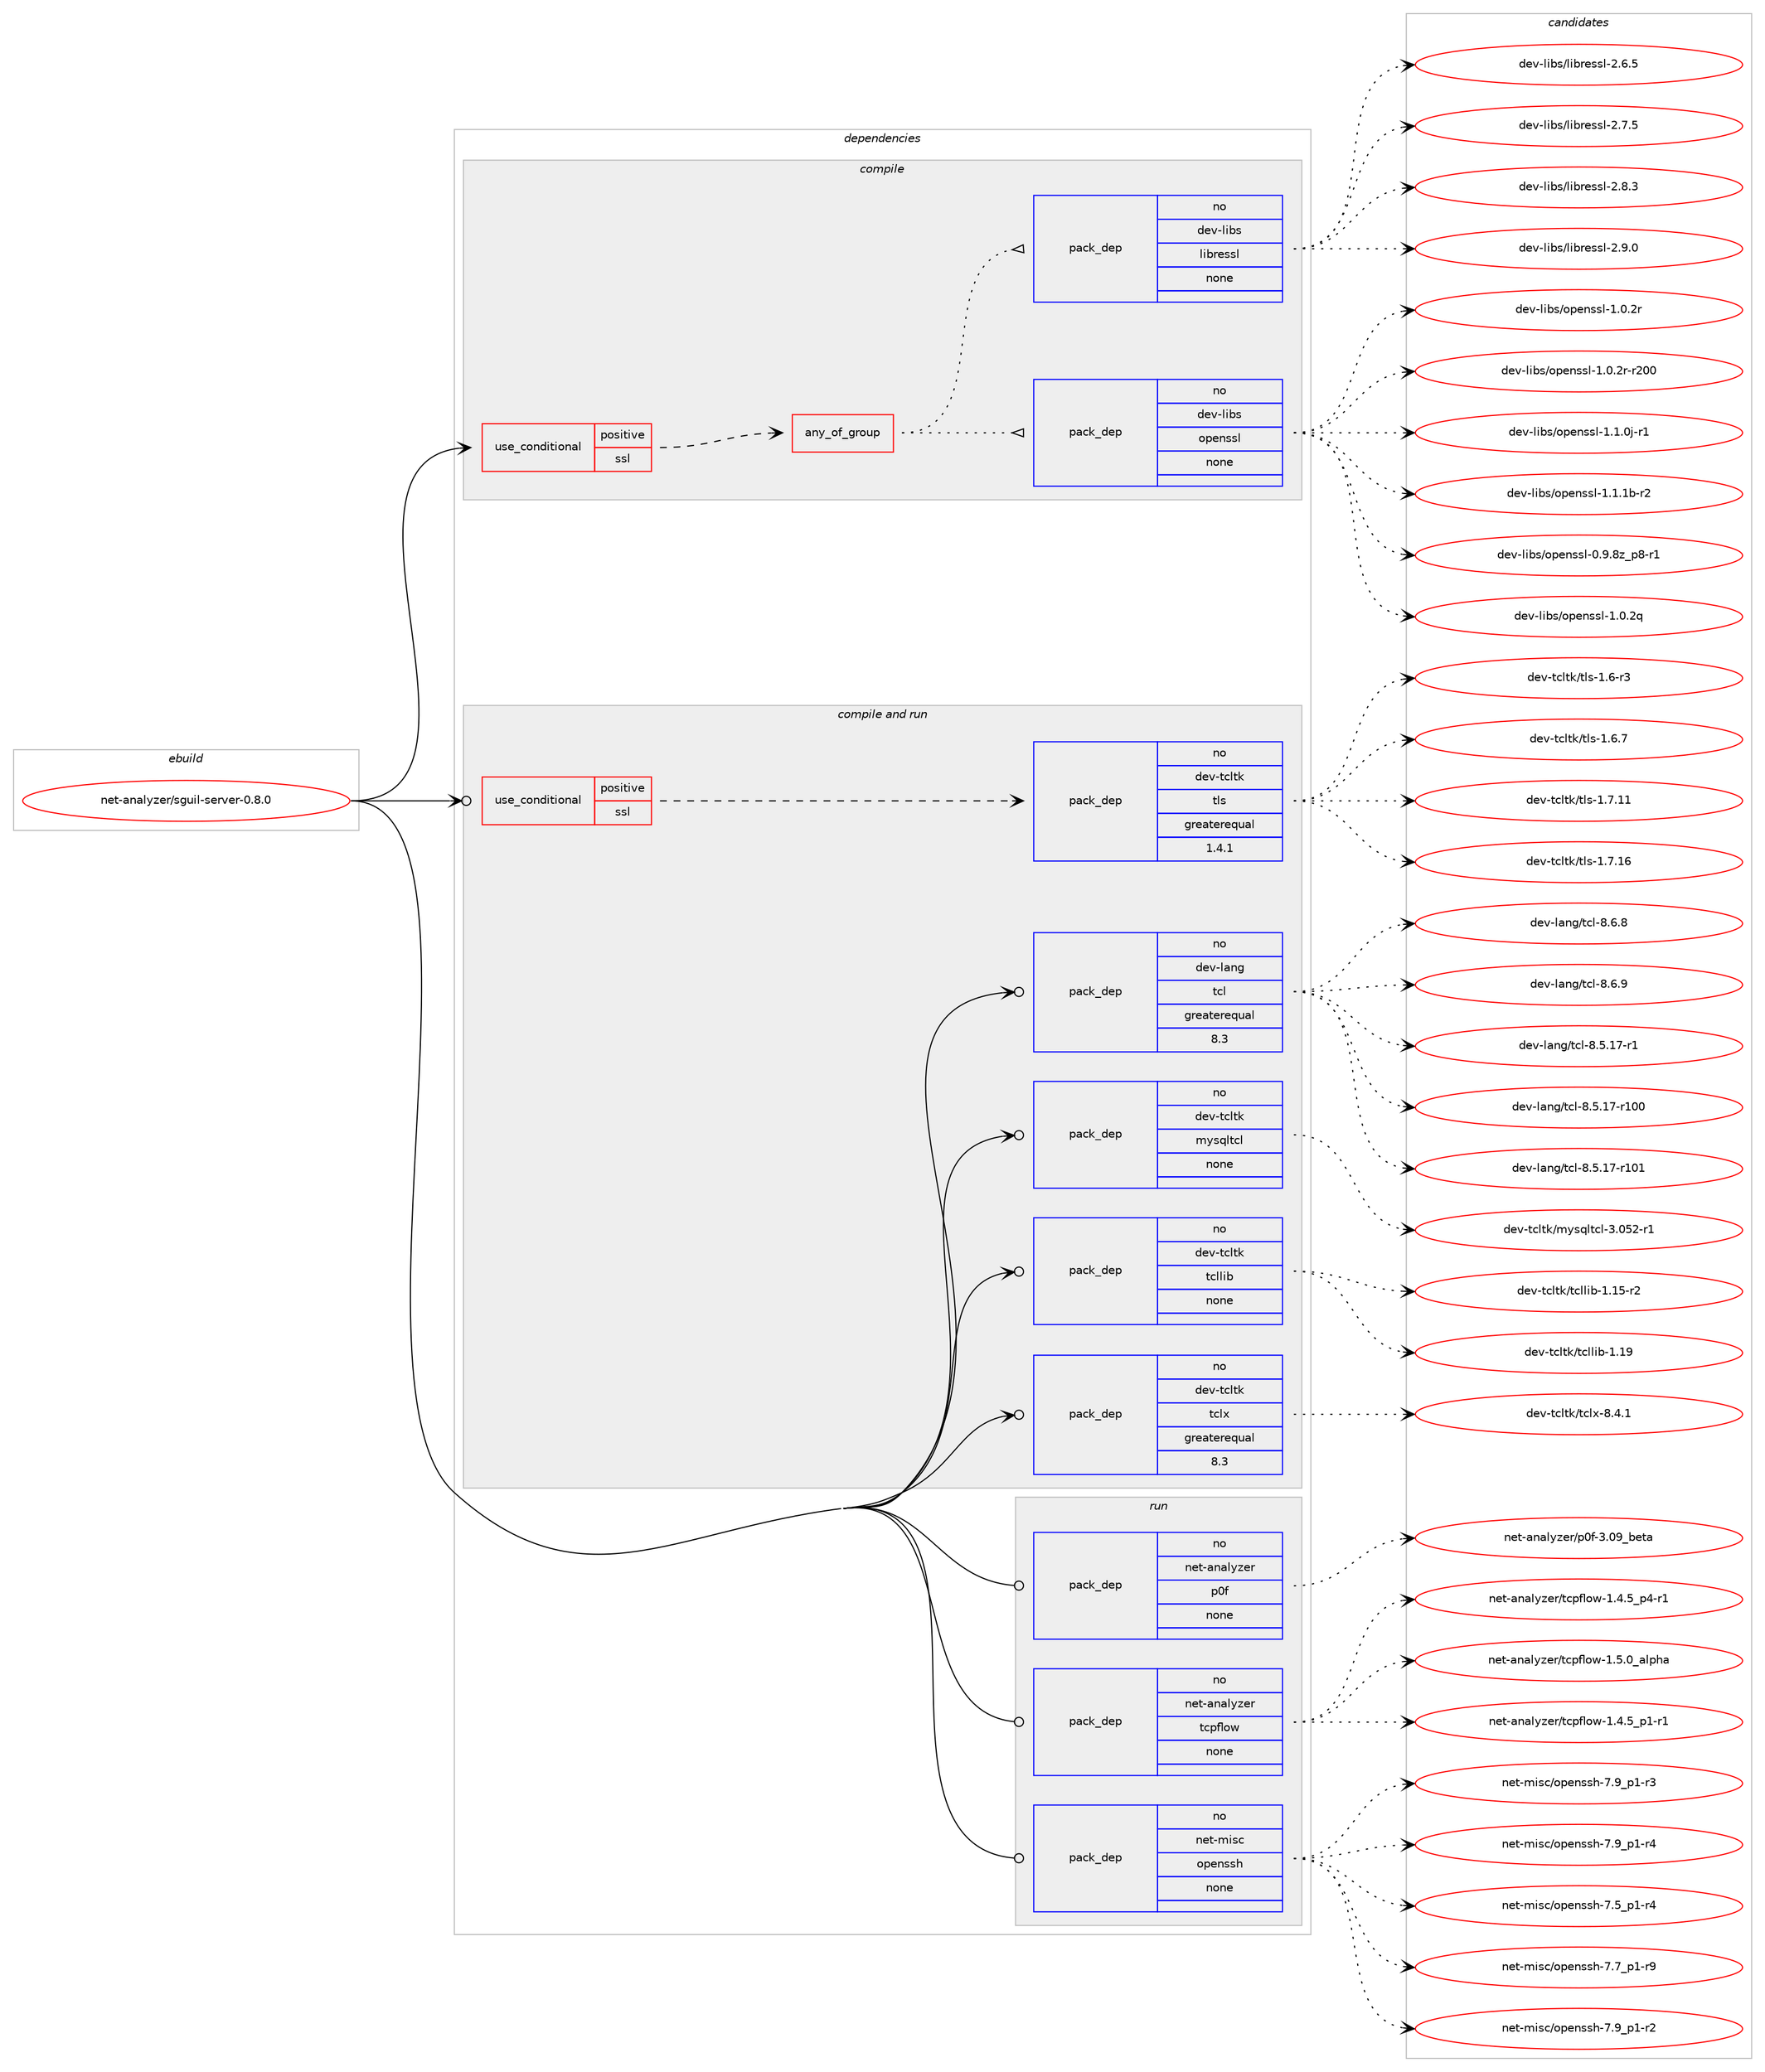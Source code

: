 digraph prolog {

# *************
# Graph options
# *************

newrank=true;
concentrate=true;
compound=true;
graph [rankdir=LR,fontname=Helvetica,fontsize=10,ranksep=1.5];#, ranksep=2.5, nodesep=0.2];
edge  [arrowhead=vee];
node  [fontname=Helvetica,fontsize=10];

# **********
# The ebuild
# **********

subgraph cluster_leftcol {
color=gray;
rank=same;
label=<<i>ebuild</i>>;
id [label="net-analyzer/sguil-server-0.8.0", color=red, width=4, href="../net-analyzer/sguil-server-0.8.0.svg"];
}

# ****************
# The dependencies
# ****************

subgraph cluster_midcol {
color=gray;
label=<<i>dependencies</i>>;
subgraph cluster_compile {
fillcolor="#eeeeee";
style=filled;
label=<<i>compile</i>>;
subgraph cond442645 {
dependency1646911 [label=<<TABLE BORDER="0" CELLBORDER="1" CELLSPACING="0" CELLPADDING="4"><TR><TD ROWSPAN="3" CELLPADDING="10">use_conditional</TD></TR><TR><TD>positive</TD></TR><TR><TD>ssl</TD></TR></TABLE>>, shape=none, color=red];
subgraph any25869 {
dependency1646912 [label=<<TABLE BORDER="0" CELLBORDER="1" CELLSPACING="0" CELLPADDING="4"><TR><TD CELLPADDING="10">any_of_group</TD></TR></TABLE>>, shape=none, color=red];subgraph pack1177622 {
dependency1646913 [label=<<TABLE BORDER="0" CELLBORDER="1" CELLSPACING="0" CELLPADDING="4" WIDTH="220"><TR><TD ROWSPAN="6" CELLPADDING="30">pack_dep</TD></TR><TR><TD WIDTH="110">no</TD></TR><TR><TD>dev-libs</TD></TR><TR><TD>openssl</TD></TR><TR><TD>none</TD></TR><TR><TD></TD></TR></TABLE>>, shape=none, color=blue];
}
dependency1646912:e -> dependency1646913:w [weight=20,style="dotted",arrowhead="oinv"];
subgraph pack1177623 {
dependency1646914 [label=<<TABLE BORDER="0" CELLBORDER="1" CELLSPACING="0" CELLPADDING="4" WIDTH="220"><TR><TD ROWSPAN="6" CELLPADDING="30">pack_dep</TD></TR><TR><TD WIDTH="110">no</TD></TR><TR><TD>dev-libs</TD></TR><TR><TD>libressl</TD></TR><TR><TD>none</TD></TR><TR><TD></TD></TR></TABLE>>, shape=none, color=blue];
}
dependency1646912:e -> dependency1646914:w [weight=20,style="dotted",arrowhead="oinv"];
}
dependency1646911:e -> dependency1646912:w [weight=20,style="dashed",arrowhead="vee"];
}
id:e -> dependency1646911:w [weight=20,style="solid",arrowhead="vee"];
}
subgraph cluster_compileandrun {
fillcolor="#eeeeee";
style=filled;
label=<<i>compile and run</i>>;
subgraph cond442646 {
dependency1646915 [label=<<TABLE BORDER="0" CELLBORDER="1" CELLSPACING="0" CELLPADDING="4"><TR><TD ROWSPAN="3" CELLPADDING="10">use_conditional</TD></TR><TR><TD>positive</TD></TR><TR><TD>ssl</TD></TR></TABLE>>, shape=none, color=red];
subgraph pack1177624 {
dependency1646916 [label=<<TABLE BORDER="0" CELLBORDER="1" CELLSPACING="0" CELLPADDING="4" WIDTH="220"><TR><TD ROWSPAN="6" CELLPADDING="30">pack_dep</TD></TR><TR><TD WIDTH="110">no</TD></TR><TR><TD>dev-tcltk</TD></TR><TR><TD>tls</TD></TR><TR><TD>greaterequal</TD></TR><TR><TD>1.4.1</TD></TR></TABLE>>, shape=none, color=blue];
}
dependency1646915:e -> dependency1646916:w [weight=20,style="dashed",arrowhead="vee"];
}
id:e -> dependency1646915:w [weight=20,style="solid",arrowhead="odotvee"];
subgraph pack1177625 {
dependency1646917 [label=<<TABLE BORDER="0" CELLBORDER="1" CELLSPACING="0" CELLPADDING="4" WIDTH="220"><TR><TD ROWSPAN="6" CELLPADDING="30">pack_dep</TD></TR><TR><TD WIDTH="110">no</TD></TR><TR><TD>dev-lang</TD></TR><TR><TD>tcl</TD></TR><TR><TD>greaterequal</TD></TR><TR><TD>8.3</TD></TR></TABLE>>, shape=none, color=blue];
}
id:e -> dependency1646917:w [weight=20,style="solid",arrowhead="odotvee"];
subgraph pack1177626 {
dependency1646918 [label=<<TABLE BORDER="0" CELLBORDER="1" CELLSPACING="0" CELLPADDING="4" WIDTH="220"><TR><TD ROWSPAN="6" CELLPADDING="30">pack_dep</TD></TR><TR><TD WIDTH="110">no</TD></TR><TR><TD>dev-tcltk</TD></TR><TR><TD>mysqltcl</TD></TR><TR><TD>none</TD></TR><TR><TD></TD></TR></TABLE>>, shape=none, color=blue];
}
id:e -> dependency1646918:w [weight=20,style="solid",arrowhead="odotvee"];
subgraph pack1177627 {
dependency1646919 [label=<<TABLE BORDER="0" CELLBORDER="1" CELLSPACING="0" CELLPADDING="4" WIDTH="220"><TR><TD ROWSPAN="6" CELLPADDING="30">pack_dep</TD></TR><TR><TD WIDTH="110">no</TD></TR><TR><TD>dev-tcltk</TD></TR><TR><TD>tcllib</TD></TR><TR><TD>none</TD></TR><TR><TD></TD></TR></TABLE>>, shape=none, color=blue];
}
id:e -> dependency1646919:w [weight=20,style="solid",arrowhead="odotvee"];
subgraph pack1177628 {
dependency1646920 [label=<<TABLE BORDER="0" CELLBORDER="1" CELLSPACING="0" CELLPADDING="4" WIDTH="220"><TR><TD ROWSPAN="6" CELLPADDING="30">pack_dep</TD></TR><TR><TD WIDTH="110">no</TD></TR><TR><TD>dev-tcltk</TD></TR><TR><TD>tclx</TD></TR><TR><TD>greaterequal</TD></TR><TR><TD>8.3</TD></TR></TABLE>>, shape=none, color=blue];
}
id:e -> dependency1646920:w [weight=20,style="solid",arrowhead="odotvee"];
}
subgraph cluster_run {
fillcolor="#eeeeee";
style=filled;
label=<<i>run</i>>;
subgraph pack1177629 {
dependency1646921 [label=<<TABLE BORDER="0" CELLBORDER="1" CELLSPACING="0" CELLPADDING="4" WIDTH="220"><TR><TD ROWSPAN="6" CELLPADDING="30">pack_dep</TD></TR><TR><TD WIDTH="110">no</TD></TR><TR><TD>net-analyzer</TD></TR><TR><TD>p0f</TD></TR><TR><TD>none</TD></TR><TR><TD></TD></TR></TABLE>>, shape=none, color=blue];
}
id:e -> dependency1646921:w [weight=20,style="solid",arrowhead="odot"];
subgraph pack1177630 {
dependency1646922 [label=<<TABLE BORDER="0" CELLBORDER="1" CELLSPACING="0" CELLPADDING="4" WIDTH="220"><TR><TD ROWSPAN="6" CELLPADDING="30">pack_dep</TD></TR><TR><TD WIDTH="110">no</TD></TR><TR><TD>net-analyzer</TD></TR><TR><TD>tcpflow</TD></TR><TR><TD>none</TD></TR><TR><TD></TD></TR></TABLE>>, shape=none, color=blue];
}
id:e -> dependency1646922:w [weight=20,style="solid",arrowhead="odot"];
subgraph pack1177631 {
dependency1646923 [label=<<TABLE BORDER="0" CELLBORDER="1" CELLSPACING="0" CELLPADDING="4" WIDTH="220"><TR><TD ROWSPAN="6" CELLPADDING="30">pack_dep</TD></TR><TR><TD WIDTH="110">no</TD></TR><TR><TD>net-misc</TD></TR><TR><TD>openssh</TD></TR><TR><TD>none</TD></TR><TR><TD></TD></TR></TABLE>>, shape=none, color=blue];
}
id:e -> dependency1646923:w [weight=20,style="solid",arrowhead="odot"];
}
}

# **************
# The candidates
# **************

subgraph cluster_choices {
rank=same;
color=gray;
label=<<i>candidates</i>>;

subgraph choice1177622 {
color=black;
nodesep=1;
choice10010111845108105981154711111210111011511510845484657465612295112564511449 [label="dev-libs/openssl-0.9.8z_p8-r1", color=red, width=4,href="../dev-libs/openssl-0.9.8z_p8-r1.svg"];
choice100101118451081059811547111112101110115115108454946484650113 [label="dev-libs/openssl-1.0.2q", color=red, width=4,href="../dev-libs/openssl-1.0.2q.svg"];
choice100101118451081059811547111112101110115115108454946484650114 [label="dev-libs/openssl-1.0.2r", color=red, width=4,href="../dev-libs/openssl-1.0.2r.svg"];
choice10010111845108105981154711111210111011511510845494648465011445114504848 [label="dev-libs/openssl-1.0.2r-r200", color=red, width=4,href="../dev-libs/openssl-1.0.2r-r200.svg"];
choice1001011184510810598115471111121011101151151084549464946481064511449 [label="dev-libs/openssl-1.1.0j-r1", color=red, width=4,href="../dev-libs/openssl-1.1.0j-r1.svg"];
choice100101118451081059811547111112101110115115108454946494649984511450 [label="dev-libs/openssl-1.1.1b-r2", color=red, width=4,href="../dev-libs/openssl-1.1.1b-r2.svg"];
dependency1646913:e -> choice10010111845108105981154711111210111011511510845484657465612295112564511449:w [style=dotted,weight="100"];
dependency1646913:e -> choice100101118451081059811547111112101110115115108454946484650113:w [style=dotted,weight="100"];
dependency1646913:e -> choice100101118451081059811547111112101110115115108454946484650114:w [style=dotted,weight="100"];
dependency1646913:e -> choice10010111845108105981154711111210111011511510845494648465011445114504848:w [style=dotted,weight="100"];
dependency1646913:e -> choice1001011184510810598115471111121011101151151084549464946481064511449:w [style=dotted,weight="100"];
dependency1646913:e -> choice100101118451081059811547111112101110115115108454946494649984511450:w [style=dotted,weight="100"];
}
subgraph choice1177623 {
color=black;
nodesep=1;
choice10010111845108105981154710810598114101115115108455046544653 [label="dev-libs/libressl-2.6.5", color=red, width=4,href="../dev-libs/libressl-2.6.5.svg"];
choice10010111845108105981154710810598114101115115108455046554653 [label="dev-libs/libressl-2.7.5", color=red, width=4,href="../dev-libs/libressl-2.7.5.svg"];
choice10010111845108105981154710810598114101115115108455046564651 [label="dev-libs/libressl-2.8.3", color=red, width=4,href="../dev-libs/libressl-2.8.3.svg"];
choice10010111845108105981154710810598114101115115108455046574648 [label="dev-libs/libressl-2.9.0", color=red, width=4,href="../dev-libs/libressl-2.9.0.svg"];
dependency1646914:e -> choice10010111845108105981154710810598114101115115108455046544653:w [style=dotted,weight="100"];
dependency1646914:e -> choice10010111845108105981154710810598114101115115108455046554653:w [style=dotted,weight="100"];
dependency1646914:e -> choice10010111845108105981154710810598114101115115108455046564651:w [style=dotted,weight="100"];
dependency1646914:e -> choice10010111845108105981154710810598114101115115108455046574648:w [style=dotted,weight="100"];
}
subgraph choice1177624 {
color=black;
nodesep=1;
choice100101118451169910811610747116108115454946544511451 [label="dev-tcltk/tls-1.6-r3", color=red, width=4,href="../dev-tcltk/tls-1.6-r3.svg"];
choice100101118451169910811610747116108115454946544655 [label="dev-tcltk/tls-1.6.7", color=red, width=4,href="../dev-tcltk/tls-1.6.7.svg"];
choice10010111845116991081161074711610811545494655464949 [label="dev-tcltk/tls-1.7.11", color=red, width=4,href="../dev-tcltk/tls-1.7.11.svg"];
choice10010111845116991081161074711610811545494655464954 [label="dev-tcltk/tls-1.7.16", color=red, width=4,href="../dev-tcltk/tls-1.7.16.svg"];
dependency1646916:e -> choice100101118451169910811610747116108115454946544511451:w [style=dotted,weight="100"];
dependency1646916:e -> choice100101118451169910811610747116108115454946544655:w [style=dotted,weight="100"];
dependency1646916:e -> choice10010111845116991081161074711610811545494655464949:w [style=dotted,weight="100"];
dependency1646916:e -> choice10010111845116991081161074711610811545494655464954:w [style=dotted,weight="100"];
}
subgraph choice1177625 {
color=black;
nodesep=1;
choice10010111845108971101034711699108455646534649554511449 [label="dev-lang/tcl-8.5.17-r1", color=red, width=4,href="../dev-lang/tcl-8.5.17-r1.svg"];
choice100101118451089711010347116991084556465346495545114494848 [label="dev-lang/tcl-8.5.17-r100", color=red, width=4,href="../dev-lang/tcl-8.5.17-r100.svg"];
choice100101118451089711010347116991084556465346495545114494849 [label="dev-lang/tcl-8.5.17-r101", color=red, width=4,href="../dev-lang/tcl-8.5.17-r101.svg"];
choice10010111845108971101034711699108455646544656 [label="dev-lang/tcl-8.6.8", color=red, width=4,href="../dev-lang/tcl-8.6.8.svg"];
choice10010111845108971101034711699108455646544657 [label="dev-lang/tcl-8.6.9", color=red, width=4,href="../dev-lang/tcl-8.6.9.svg"];
dependency1646917:e -> choice10010111845108971101034711699108455646534649554511449:w [style=dotted,weight="100"];
dependency1646917:e -> choice100101118451089711010347116991084556465346495545114494848:w [style=dotted,weight="100"];
dependency1646917:e -> choice100101118451089711010347116991084556465346495545114494849:w [style=dotted,weight="100"];
dependency1646917:e -> choice10010111845108971101034711699108455646544656:w [style=dotted,weight="100"];
dependency1646917:e -> choice10010111845108971101034711699108455646544657:w [style=dotted,weight="100"];
}
subgraph choice1177626 {
color=black;
nodesep=1;
choice100101118451169910811610747109121115113108116991084551464853504511449 [label="dev-tcltk/mysqltcl-3.052-r1", color=red, width=4,href="../dev-tcltk/mysqltcl-3.052-r1.svg"];
dependency1646918:e -> choice100101118451169910811610747109121115113108116991084551464853504511449:w [style=dotted,weight="100"];
}
subgraph choice1177627 {
color=black;
nodesep=1;
choice100101118451169910811610747116991081081059845494649534511450 [label="dev-tcltk/tcllib-1.15-r2", color=red, width=4,href="../dev-tcltk/tcllib-1.15-r2.svg"];
choice10010111845116991081161074711699108108105984549464957 [label="dev-tcltk/tcllib-1.19", color=red, width=4,href="../dev-tcltk/tcllib-1.19.svg"];
dependency1646919:e -> choice100101118451169910811610747116991081081059845494649534511450:w [style=dotted,weight="100"];
dependency1646919:e -> choice10010111845116991081161074711699108108105984549464957:w [style=dotted,weight="100"];
}
subgraph choice1177628 {
color=black;
nodesep=1;
choice10010111845116991081161074711699108120455646524649 [label="dev-tcltk/tclx-8.4.1", color=red, width=4,href="../dev-tcltk/tclx-8.4.1.svg"];
dependency1646920:e -> choice10010111845116991081161074711699108120455646524649:w [style=dotted,weight="100"];
}
subgraph choice1177629 {
color=black;
nodesep=1;
choice11010111645971109710812112210111447112481024551464857959810111697 [label="net-analyzer/p0f-3.09_beta", color=red, width=4,href="../net-analyzer/p0f-3.09_beta.svg"];
dependency1646921:e -> choice11010111645971109710812112210111447112481024551464857959810111697:w [style=dotted,weight="100"];
}
subgraph choice1177630 {
color=black;
nodesep=1;
choice110101116459711097108121122101114471169911210210811111945494652465395112494511449 [label="net-analyzer/tcpflow-1.4.5_p1-r1", color=red, width=4,href="../net-analyzer/tcpflow-1.4.5_p1-r1.svg"];
choice110101116459711097108121122101114471169911210210811111945494652465395112524511449 [label="net-analyzer/tcpflow-1.4.5_p4-r1", color=red, width=4,href="../net-analyzer/tcpflow-1.4.5_p4-r1.svg"];
choice1101011164597110971081211221011144711699112102108111119454946534648959710811210497 [label="net-analyzer/tcpflow-1.5.0_alpha", color=red, width=4,href="../net-analyzer/tcpflow-1.5.0_alpha.svg"];
dependency1646922:e -> choice110101116459711097108121122101114471169911210210811111945494652465395112494511449:w [style=dotted,weight="100"];
dependency1646922:e -> choice110101116459711097108121122101114471169911210210811111945494652465395112524511449:w [style=dotted,weight="100"];
dependency1646922:e -> choice1101011164597110971081211221011144711699112102108111119454946534648959710811210497:w [style=dotted,weight="100"];
}
subgraph choice1177631 {
color=black;
nodesep=1;
choice1101011164510910511599471111121011101151151044555465395112494511452 [label="net-misc/openssh-7.5_p1-r4", color=red, width=4,href="../net-misc/openssh-7.5_p1-r4.svg"];
choice1101011164510910511599471111121011101151151044555465595112494511457 [label="net-misc/openssh-7.7_p1-r9", color=red, width=4,href="../net-misc/openssh-7.7_p1-r9.svg"];
choice1101011164510910511599471111121011101151151044555465795112494511450 [label="net-misc/openssh-7.9_p1-r2", color=red, width=4,href="../net-misc/openssh-7.9_p1-r2.svg"];
choice1101011164510910511599471111121011101151151044555465795112494511451 [label="net-misc/openssh-7.9_p1-r3", color=red, width=4,href="../net-misc/openssh-7.9_p1-r3.svg"];
choice1101011164510910511599471111121011101151151044555465795112494511452 [label="net-misc/openssh-7.9_p1-r4", color=red, width=4,href="../net-misc/openssh-7.9_p1-r4.svg"];
dependency1646923:e -> choice1101011164510910511599471111121011101151151044555465395112494511452:w [style=dotted,weight="100"];
dependency1646923:e -> choice1101011164510910511599471111121011101151151044555465595112494511457:w [style=dotted,weight="100"];
dependency1646923:e -> choice1101011164510910511599471111121011101151151044555465795112494511450:w [style=dotted,weight="100"];
dependency1646923:e -> choice1101011164510910511599471111121011101151151044555465795112494511451:w [style=dotted,weight="100"];
dependency1646923:e -> choice1101011164510910511599471111121011101151151044555465795112494511452:w [style=dotted,weight="100"];
}
}

}
